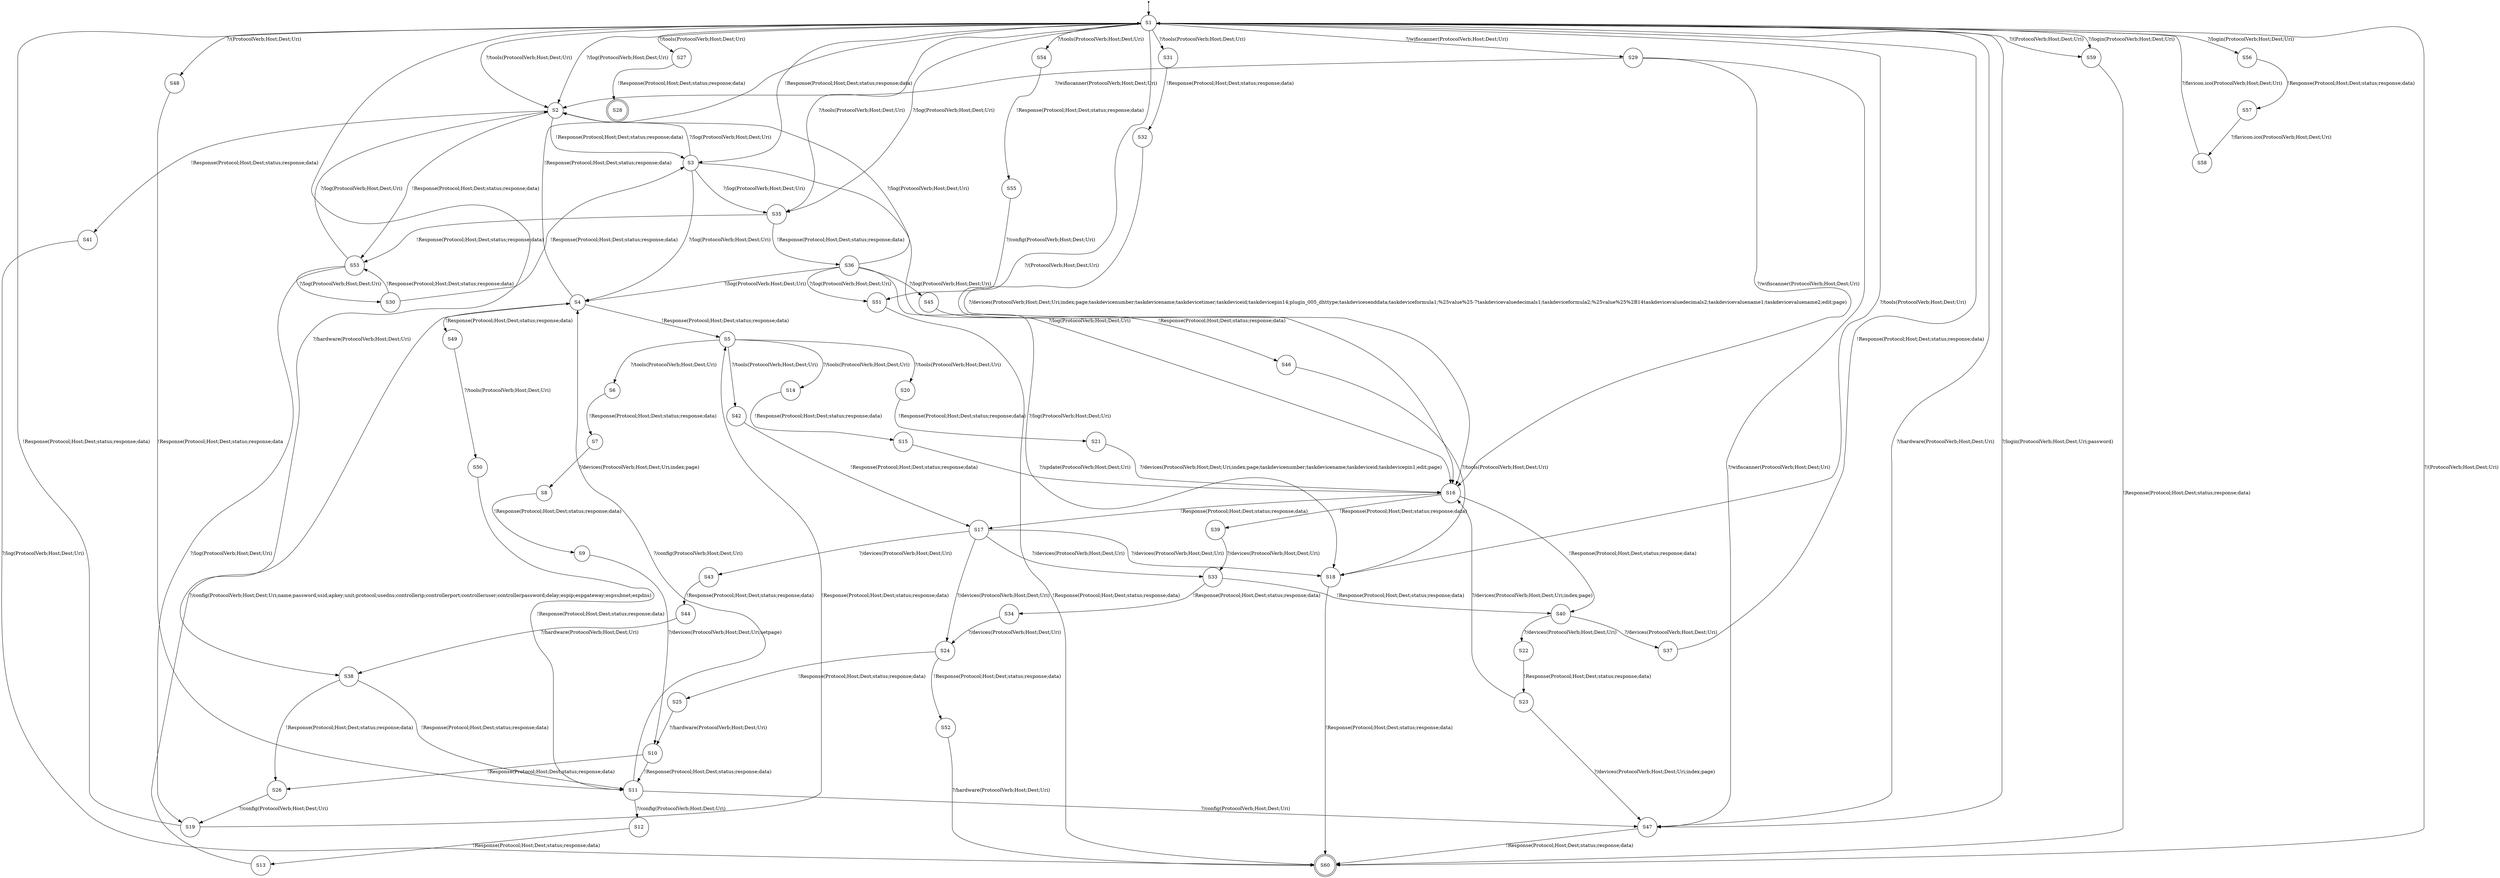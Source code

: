 digraph LTS {
S00[shape=point]
S1[label=S1,shape=circle];
S2[label=S2,shape=circle];
S3[label=S3,shape=circle];
S4[label=S4,shape=circle];
S5[label=S5,shape=circle];
S6[label=S6,shape=circle];
S7[label=S7,shape=circle];
S8[label=S8,shape=circle];
S9[label=S9,shape=circle];
S10[label=S10,shape=circle];
S11[label=S11,shape=circle];
S12[label=S12,shape=circle];
S13[label=S13,shape=circle];
S14[label=S14,shape=circle];
S15[label=S15,shape=circle];
S16[label=S16,shape=circle];
S17[label=S17,shape=circle];
S18[label=S18,shape=circle];
S19[label=S19,shape=circle];
S20[label=S20,shape=circle];
S21[label=S21,shape=circle];
S22[label=S22,shape=circle];
S23[label=S23,shape=circle];
S24[label=S24,shape=circle];
S25[label=S25,shape=circle];
S26[label=S26,shape=circle];
S27[label=S27,shape=circle];
S28[label=S28,shape=doublecircle];
S29[label=S29,shape=circle];
S30[label=S30,shape=circle];
S31[label=S31,shape=circle];
S32[label=S32,shape=circle];
S33[label=S33,shape=circle];
S34[label=S34,shape=circle];
S35[label=S35,shape=circle];
S36[label=S36,shape=circle];
S37[label=S37,shape=circle];
S38[label=S38,shape=circle];
S39[label=S39,shape=circle];
S40[label=S40,shape=circle];
S41[label=S41,shape=circle];
S42[label=S42,shape=circle];
S43[label=S43,shape=circle];
S44[label=S44,shape=circle];
S45[label=S45,shape=circle];
S46[label=S46,shape=circle];
S47[label=S47,shape=circle];
S48[label=S48,shape=circle];
S49[label=S49,shape=circle];
S50[label=S50,shape=circle];
S51[label=S51,shape=circle];
S52[label=S52,shape=circle];
S53[label=S53,shape=circle];
S54[label=S54,shape=circle];
S55[label=S55,shape=circle];
S56[label=S56,shape=circle];
S57[label=S57,shape=circle];
S58[label=S58,shape=circle];
S59[label=S59,shape=circle];
S60[label=S60,shape=doublecircle];
S00 -> S1
S1 -> S2[label ="?/log(ProtocolVerb;Host;Dest;Uri)"];
S1 -> S2[label ="?/tools(ProtocolVerb;Host;Dest;Uri)"];
S1 -> S3[label ="!Response(Protocol;Host;Dest;status;response;data)"];
S1 -> S16[label ="?/(ProtocolVerb;Host;Dest;Uri)"];
S1 -> S18[label ="?/tools(ProtocolVerb;Host;Dest;Uri)"];
S1 -> S27[label ="?/tools(ProtocolVerb;Host;Dest;Uri)"];
S1 -> S29[label ="?/wifiscanner(ProtocolVerb;Host;Dest;Uri)"];
S1 -> S31[label ="?/tools(ProtocolVerb;Host;Dest;Uri)"];
S1 -> S35[label ="?/log(ProtocolVerb;Host;Dest;Uri)"];
S1 -> S35[label ="?/tools(ProtocolVerb;Host;Dest;Uri)"];
S1 -> S38[label ="?/hardware(ProtocolVerb;Host;Dest;Uri)"];
S1 -> S47[label ="?/login(ProtocolVerb;Host;Dest;Uri;password)"];
S1 -> S47[label ="?/hardware(ProtocolVerb;Host;Dest;Uri)"];
S1 -> S48[label ="?/(ProtocolVerb;Host;Dest;Uri)"];
S1 -> S54[label ="?/tools(ProtocolVerb;Host;Dest;Uri)"];
S1 -> S56[label ="?/login(ProtocolVerb;Host;Dest;Uri)"];
S1 -> S59[label ="?/(ProtocolVerb;Host;Dest;Uri)"];
S1 -> S59[label ="?/login(ProtocolVerb;Host;Dest;Uri)"];
S1 -> S60[label ="?/(ProtocolVerb;Host;Dest;Uri)"];
S2 -> S3[label ="!Response(Protocol;Host;Dest;status;response;data)"];
S2 -> S41[label ="!Response(Protocol;Host;Dest;status;response;data)"];
S2 -> S53[label ="!Response(Protocol;Host;Dest;status;response;data)"];
S3 -> S2[label ="?/log(ProtocolVerb;Host;Dest;Uri)"];
S3 -> S4[label ="?/log(ProtocolVerb;Host;Dest;Uri)"];
S3 -> S16[label ="?/log(ProtocolVerb;Host;Dest;Uri)"];
S3 -> S35[label ="?/log(ProtocolVerb;Host;Dest;Uri)"];
S4 -> S1[label ="!Response(Protocol;Host;Dest;status;response;data)"];
S4 -> S5[label ="!Response(Protocol;Host;Dest;status;response;data)"];
S4 -> S49[label ="!Response(Protocol;Host;Dest;status;response;data)"];
S5 -> S6[label ="?/tools(ProtocolVerb;Host;Dest;Uri)"];
S5 -> S14[label ="?/tools(ProtocolVerb;Host;Dest;Uri)"];
S5 -> S20[label ="?/tools(ProtocolVerb;Host;Dest;Uri)"];
S5 -> S42[label ="?/tools(ProtocolVerb;Host;Dest;Uri)"];
S6 -> S7[label ="!Response(Protocol;Host;Dest;status;response;data)"];
S7 -> S8[label ="?/devices(ProtocolVerb;Host;Dest;Uri;index;page)"];
S8 -> S9[label ="!Response(Protocol;Host;Dest;status;response;data)"];
S9 -> S10[label ="?/devices(ProtocolVerb;Host;Dest;Uri;setpage)"];
S10 -> S11[label ="!Response(Protocol;Host;Dest;status;response;data)"];
S10 -> S26[label ="!Response(Protocol;Host;Dest;status;response;data)"];
S11 -> S4[label ="?/config(ProtocolVerb;Host;Dest;Uri)"];
S11 -> S12[label ="?/config(ProtocolVerb;Host;Dest;Uri)"];
S11 -> S47[label ="?/config(ProtocolVerb;Host;Dest;Uri)"];
S12 -> S13[label ="!Response(Protocol;Host;Dest;status;response;data)"];
S13 -> S4[label ="?/config(ProtocolVerb;Host;Dest;Uri;name;password;ssid;apkey;unit;protocol;usedns;controllerip;controllerport;controlleruser;controllerpassword;delay;espip;espgateway;espsubnet;espdns)"];
S14 -> S15[label ="!Response(Protocol;Host;Dest;status;response;data)"];
S15 -> S16[label ="?/update(ProtocolVerb;Host;Dest;Uri)"];
S16 -> S17[label ="!Response(Protocol;Host;Dest;status;response;data)"];
S16 -> S39[label ="!Response(Protocol;Host;Dest;status;response;data)"];
S16 -> S40[label ="!Response(Protocol;Host;Dest;status;response;data)"];
S17 -> S18[label ="?/devices(ProtocolVerb;Host;Dest;Uri)"];
S17 -> S24[label ="?/devices(ProtocolVerb;Host;Dest;Uri)"];
S17 -> S33[label ="?/devices(ProtocolVerb;Host;Dest;Uri)"];
S17 -> S43[label ="?/devices(ProtocolVerb;Host;Dest;Uri)"];
S18 -> S60[label ="!Response(Protocol;Host;Dest;status;response;data)"];
S19 -> S1[label ="!Response(Protocol;Host;Dest;status;response;data)"];
S19 -> S5[label ="!Response(Protocol;Host;Dest;status;response;data)"];
S20 -> S21[label ="!Response(Protocol;Host;Dest;status;response;data)"];
S21 -> S16[label ="?/devices(ProtocolVerb;Host;Dest;Uri;index;page;taskdevicenumber;taskdevicename;taskdeviceid;taskdevicepin1;edit;page)"];
S22 -> S23[label ="!Response(Protocol;Host;Dest;status;response;data)"];
S23 -> S16[label ="?/devices(ProtocolVerb;Host;Dest;Uri;index;page)"];
S23 -> S47[label ="?/devices(ProtocolVerb;Host;Dest;Uri;index;page)"];
S24 -> S25[label ="!Response(Protocol;Host;Dest;status;response;data)"];
S24 -> S52[label ="!Response(Protocol;Host;Dest;status;response;data)"];
S25 -> S10[label ="?/hardware(ProtocolVerb;Host;Dest;Uri)"];
S26 -> S19[label ="?/config(ProtocolVerb;Host;Dest;Uri)"];
S27 -> S28[label ="!Response(Protocol;Host;Dest;status;response;data)"];
S29 -> S2[label ="?/wifiscanner(ProtocolVerb;Host;Dest;Uri)"];
S29 -> S16[label ="?/wifiscanner(ProtocolVerb;Host;Dest;Uri)"];
S29 -> S47[label ="?/wifiscanner(ProtocolVerb;Host;Dest;Uri)"];
S30 -> S3[label ="!Response(Protocol;Host;Dest;status;response;data)"];
S30 -> S53[label ="!Response(Protocol;Host;Dest;status;response;data)"];
S31 -> S32[label ="!Response(Protocol;Host;Dest;status;response;data)"];
S32 -> S16[label ="?/devices(ProtocolVerb;Host;Dest;Uri;index;page;taskdevicenumber;taskdevicename;taskdevicetimer;taskdeviceid;taskdevicepin14;plugin_005_dhttype;taskdevicesenddata;taskdeviceformula1;%25value%25-7taskdevicevaluedecimals1;taskdeviceformula2;%25value%25%2B14taskdevicevaluedecimals2;taskdevicevaluename1;taskdevicevaluename2;edit;page)"];
S33 -> S34[label ="!Response(Protocol;Host;Dest;status;response;data)"];
S33 -> S40[label ="!Response(Protocol;Host;Dest;status;response;data)"];
S34 -> S24[label ="?/devices(ProtocolVerb;Host;Dest;Uri)"];
S35 -> S36[label ="!Response(Protocol;Host;Dest;status;response;data)"];
S35 -> S53[label ="!Response(Protocol;Host;Dest;status;response;data)"];
S36 -> S2[label ="?/log(ProtocolVerb;Host;Dest;Uri)"];
S36 -> S4[label ="?/log(ProtocolVerb;Host;Dest;Uri)"];
S36 -> S18[label ="?/log(ProtocolVerb;Host;Dest;Uri)"];
S36 -> S45[label ="?/log(ProtocolVerb;Host;Dest;Uri)"];
S36 -> S51[label ="?/log(ProtocolVerb;Host;Dest;Uri)"];
S37 -> S1[label ="!Response(Protocol;Host;Dest;status;response;data)"];
S38 -> S11[label ="!Response(Protocol;Host;Dest;status;response;data)"];
S38 -> S26[label ="!Response(Protocol;Host;Dest;status;response;data)"];
S39 -> S33[label ="?/devices(ProtocolVerb;Host;Dest;Uri)"];
S40 -> S22[label ="?/devices(ProtocolVerb;Host;Dest;Uri)"];
S40 -> S37[label ="?/devices(ProtocolVerb;Host;Dest;Uri)"];
S41 -> S60[label ="?/log(ProtocolVerb;Host;Dest;Uri)"];
S42 -> S17[label ="!Response(Protocol;Host;Dest;status;response;data)"];
S43 -> S44[label ="!Response(Protocol;Host;Dest;status;response;data)"];
S44 -> S38[label ="?/hardware(ProtocolVerb;Host;Dest;Uri)"];
S45 -> S46[label ="!Response(Protocol;Host;Dest;status;response;data)"];
S46 -> S18[label ="?/tools(ProtocolVerb;Host;Dest;Uri)"];
S47 -> S60[label ="!Response(Protocol;Host;Dest;status;response;data)"];
S48 -> S11[label ="!Response(Protocol;Host;Dest;status;response;data"];
S49 -> S50[label ="?/tools(ProtocolVerb;Host;Dest;Uri)"];
S50 -> S11[label ="!Response(Protocol;Host;Dest;status;response;data)"];
S51 -> S60[label ="!Response(Protocol;Host;Dest;status;response;data)"];
S52 -> S60[label ="?/hardware(ProtocolVerb;Host;Dest;Uri)"];
S53 -> S2[label ="?/log(ProtocolVerb;Host;Dest;Uri)"];
S53 -> S19[label ="?/log(ProtocolVerb;Host;Dest;Uri)"];
S53 -> S30[label ="?/log(ProtocolVerb;Host;Dest;Uri)"];
S54 -> S55[label ="!Response(Protocol;Host;Dest;status;response;data)"];
S55 -> S51[label ="?/config(ProtocolVerb;Host;Dest;Uri)"];
S56 -> S57[label ="!Response(Protocol;Host;Dest;status;response;data)"];
S57 -> S58[label ="?/favicon.ico(ProtocolVerb;Host;Dest;Uri)"];
S58 -> S1[label ="?/favicon.ico(ProtocolVerb;Host;Dest;Uri)"];
S59 -> S60[label ="!Response(Protocol;Host;Dest;status;response;data)"];
}
